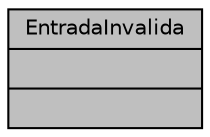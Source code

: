 digraph "EntradaInvalida"
{
 // LATEX_PDF_SIZE
  edge [fontname="Helvetica",fontsize="10",labelfontname="Helvetica",labelfontsize="10"];
  node [fontname="Helvetica",fontsize="10",shape=record];
  Node1 [label="{EntradaInvalida\n||}",height=0.2,width=0.4,color="black", fillcolor="grey75", style="filled", fontcolor="black",tooltip="Exceção lançada para entrada inválida."];
}
